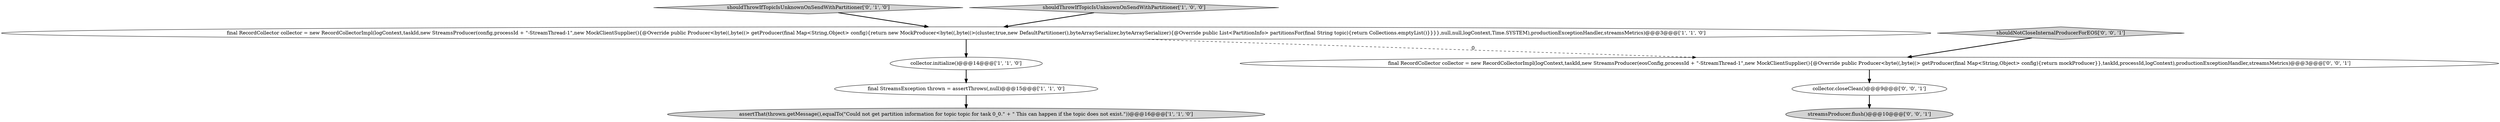 digraph {
5 [style = filled, label = "shouldThrowIfTopicIsUnknownOnSendWithPartitioner['0', '1', '0']", fillcolor = lightgray, shape = diamond image = "AAA0AAABBB2BBB"];
3 [style = filled, label = "assertThat(thrown.getMessage(),equalTo(\"Could not get partition information for topic topic for task 0_0.\" + \" This can happen if the topic does not exist.\"))@@@16@@@['1', '1', '0']", fillcolor = lightgray, shape = ellipse image = "AAA0AAABBB1BBB"];
4 [style = filled, label = "collector.initialize()@@@14@@@['1', '1', '0']", fillcolor = white, shape = ellipse image = "AAA0AAABBB1BBB"];
9 [style = filled, label = "streamsProducer.flush()@@@10@@@['0', '0', '1']", fillcolor = lightgray, shape = ellipse image = "AAA0AAABBB3BBB"];
8 [style = filled, label = "collector.closeClean()@@@9@@@['0', '0', '1']", fillcolor = white, shape = ellipse image = "AAA0AAABBB3BBB"];
0 [style = filled, label = "shouldThrowIfTopicIsUnknownOnSendWithPartitioner['1', '0', '0']", fillcolor = lightgray, shape = diamond image = "AAA0AAABBB1BBB"];
1 [style = filled, label = "final StreamsException thrown = assertThrows(,null)@@@15@@@['1', '1', '0']", fillcolor = white, shape = ellipse image = "AAA0AAABBB1BBB"];
6 [style = filled, label = "shouldNotCloseInternalProducerForEOS['0', '0', '1']", fillcolor = lightgray, shape = diamond image = "AAA0AAABBB3BBB"];
2 [style = filled, label = "final RecordCollector collector = new RecordCollectorImpl(logContext,taskId,new StreamsProducer(config,processId + \"-StreamThread-1\",new MockClientSupplier(){@Override public Producer<byte((,byte((> getProducer(final Map<String,Object> config){return new MockProducer<byte((,byte((>(cluster,true,new DefaultPartitioner(),byteArraySerializer,byteArraySerializer){@Override public List<PartitionInfo> partitionsFor(final String topic){return Collections.emptyList()}}}},null,null,logContext,Time.SYSTEM),productionExceptionHandler,streamsMetrics)@@@3@@@['1', '1', '0']", fillcolor = white, shape = ellipse image = "AAA0AAABBB1BBB"];
7 [style = filled, label = "final RecordCollector collector = new RecordCollectorImpl(logContext,taskId,new StreamsProducer(eosConfig,processId + \"-StreamThread-1\",new MockClientSupplier(){@Override public Producer<byte((,byte((> getProducer(final Map<String,Object> config){return mockProducer}},taskId,processId,logContext),productionExceptionHandler,streamsMetrics)@@@3@@@['0', '0', '1']", fillcolor = white, shape = ellipse image = "AAA0AAABBB3BBB"];
1->3 [style = bold, label=""];
5->2 [style = bold, label=""];
4->1 [style = bold, label=""];
6->7 [style = bold, label=""];
2->7 [style = dashed, label="0"];
7->8 [style = bold, label=""];
2->4 [style = bold, label=""];
0->2 [style = bold, label=""];
8->9 [style = bold, label=""];
}
